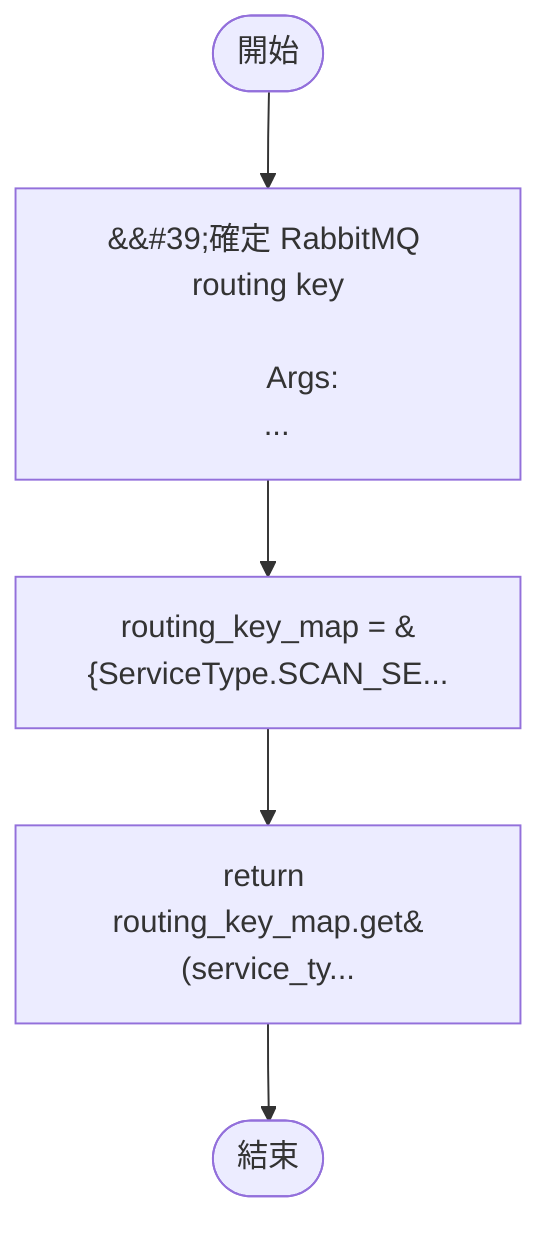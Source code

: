flowchart TB
    n1([開始])
    n2([結束])
    n3[&amp;&#35;39;確定 RabbitMQ routing key\n\n        Args:\n  ...]
    n4[routing_key_map = &#123;ServiceType.SCAN_SE...]
    n5[return routing_key_map.get&#40;service_ty...]
    n1 --> n3
    n3 --> n4
    n4 --> n5
    n5 --> n2